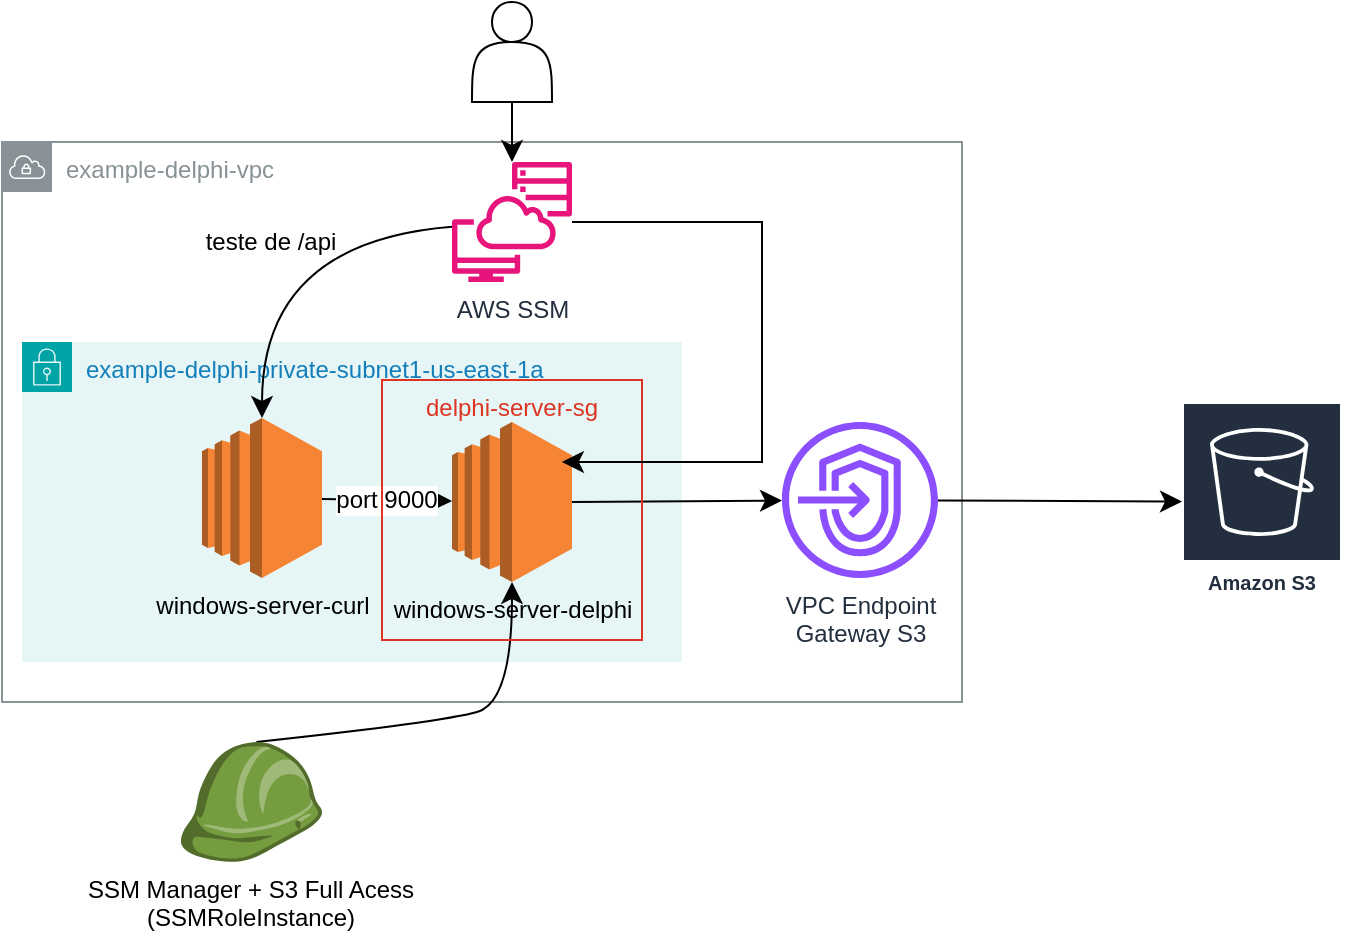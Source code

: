 <mxfile version="24.5.1" type="device">
  <diagram name="Página-1" id="G3RgjJ8MxY0WfwMHQoJw">
    <mxGraphModel dx="880" dy="476" grid="1" gridSize="10" guides="1" tooltips="1" connect="1" arrows="1" fold="1" page="1" pageScale="1" pageWidth="827" pageHeight="1169" math="0" shadow="0">
      <root>
        <mxCell id="0" />
        <mxCell id="1" parent="0" />
        <mxCell id="KPlFuskyVPOC9UpxTIkj-1" value="example-delphi-vpc" style="sketch=0;outlineConnect=0;gradientColor=none;html=1;whiteSpace=wrap;fontSize=12;fontStyle=0;shape=mxgraph.aws4.group;grIcon=mxgraph.aws4.group_vpc;strokeColor=#879196;fillColor=none;verticalAlign=top;align=left;spacingLeft=30;fontColor=#879196;dashed=0;" vertex="1" parent="1">
          <mxGeometry x="100" y="90" width="480" height="280" as="geometry" />
        </mxCell>
        <mxCell id="KPlFuskyVPOC9UpxTIkj-2" value="example-delphi-private-subnet1-us-east-1a" style="points=[[0,0],[0.25,0],[0.5,0],[0.75,0],[1,0],[1,0.25],[1,0.5],[1,0.75],[1,1],[0.75,1],[0.5,1],[0.25,1],[0,1],[0,0.75],[0,0.5],[0,0.25]];outlineConnect=0;gradientColor=none;html=1;whiteSpace=wrap;fontSize=12;fontStyle=0;container=1;pointerEvents=0;collapsible=0;recursiveResize=0;shape=mxgraph.aws4.group;grIcon=mxgraph.aws4.group_security_group;grStroke=0;strokeColor=#00A4A6;fillColor=#E6F6F7;verticalAlign=top;align=left;spacingLeft=30;fontColor=#147EBA;dashed=0;connectable=0;" vertex="1" parent="1">
          <mxGeometry x="110" y="190" width="330" height="160" as="geometry" />
        </mxCell>
        <mxCell id="KPlFuskyVPOC9UpxTIkj-3" value="Amazon S3" style="sketch=0;outlineConnect=0;fontColor=#232F3E;gradientColor=none;strokeColor=#ffffff;fillColor=#232F3E;dashed=0;verticalLabelPosition=middle;verticalAlign=bottom;align=center;html=1;whiteSpace=wrap;fontSize=10;fontStyle=1;spacing=3;shape=mxgraph.aws4.productIcon;prIcon=mxgraph.aws4.s3;" vertex="1" parent="1">
          <mxGeometry x="690" y="220" width="80" height="100" as="geometry" />
        </mxCell>
        <mxCell id="KPlFuskyVPOC9UpxTIkj-7" style="edgeStyle=none;curved=1;rounded=0;orthogonalLoop=1;jettySize=auto;html=1;fontSize=12;startSize=8;endSize=8;" edge="1" parent="1" source="KPlFuskyVPOC9UpxTIkj-4" target="KPlFuskyVPOC9UpxTIkj-3">
          <mxGeometry relative="1" as="geometry" />
        </mxCell>
        <mxCell id="KPlFuskyVPOC9UpxTIkj-4" value="VPC Endpoint&lt;br&gt;Gateway S3" style="sketch=0;outlineConnect=0;fontColor=#232F3E;gradientColor=none;fillColor=#8C4FFF;strokeColor=none;dashed=0;verticalLabelPosition=bottom;verticalAlign=top;align=center;html=1;fontSize=12;fontStyle=0;aspect=fixed;pointerEvents=1;shape=mxgraph.aws4.endpoints;" vertex="1" parent="1">
          <mxGeometry x="490" y="230" width="78" height="78" as="geometry" />
        </mxCell>
        <mxCell id="KPlFuskyVPOC9UpxTIkj-6" style="edgeStyle=none;curved=1;rounded=0;orthogonalLoop=1;jettySize=auto;html=1;exitX=1;exitY=0.5;exitDx=0;exitDy=0;exitPerimeter=0;fontSize=12;startSize=8;endSize=8;" edge="1" parent="1" source="KPlFuskyVPOC9UpxTIkj-5" target="KPlFuskyVPOC9UpxTIkj-4">
          <mxGeometry relative="1" as="geometry" />
        </mxCell>
        <mxCell id="KPlFuskyVPOC9UpxTIkj-5" value="windows-server-delphi" style="outlineConnect=0;dashed=0;verticalLabelPosition=bottom;verticalAlign=top;align=center;html=1;shape=mxgraph.aws3.ec2;fillColor=#F58534;gradientColor=none;" vertex="1" parent="1">
          <mxGeometry x="325" y="230" width="60" height="80" as="geometry" />
        </mxCell>
        <mxCell id="KPlFuskyVPOC9UpxTIkj-11" style="edgeStyle=none;curved=1;rounded=0;orthogonalLoop=1;jettySize=auto;html=1;exitX=0.5;exitY=1;exitDx=0;exitDy=0;fontSize=12;startSize=8;endSize=8;" edge="1" parent="1" source="KPlFuskyVPOC9UpxTIkj-8" target="KPlFuskyVPOC9UpxTIkj-9">
          <mxGeometry relative="1" as="geometry" />
        </mxCell>
        <mxCell id="KPlFuskyVPOC9UpxTIkj-8" value="" style="shape=actor;whiteSpace=wrap;html=1;" vertex="1" parent="1">
          <mxGeometry x="335" y="20" width="40" height="50" as="geometry" />
        </mxCell>
        <mxCell id="KPlFuskyVPOC9UpxTIkj-9" value="AWS SSM" style="sketch=0;outlineConnect=0;fontColor=#232F3E;gradientColor=none;fillColor=#E7157B;strokeColor=none;dashed=0;verticalLabelPosition=bottom;verticalAlign=top;align=center;html=1;fontSize=12;fontStyle=0;aspect=fixed;pointerEvents=1;shape=mxgraph.aws4.systems_manager_session_manager;" vertex="1" parent="1">
          <mxGeometry x="325" y="100" width="60" height="60" as="geometry" />
        </mxCell>
        <mxCell id="KPlFuskyVPOC9UpxTIkj-14" value="port 9000" style="edgeStyle=none;curved=1;rounded=0;orthogonalLoop=1;jettySize=auto;html=1;fontSize=12;startSize=8;endSize=8;" edge="1" parent="1" source="KPlFuskyVPOC9UpxTIkj-12" target="KPlFuskyVPOC9UpxTIkj-5">
          <mxGeometry relative="1" as="geometry" />
        </mxCell>
        <mxCell id="KPlFuskyVPOC9UpxTIkj-12" value="windows-server-curl" style="outlineConnect=0;dashed=0;verticalLabelPosition=bottom;verticalAlign=top;align=center;html=1;shape=mxgraph.aws3.ec2;fillColor=#F58534;gradientColor=none;" vertex="1" parent="1">
          <mxGeometry x="200" y="228" width="60" height="80" as="geometry" />
        </mxCell>
        <mxCell id="KPlFuskyVPOC9UpxTIkj-13" value="teste de /api" style="edgeStyle=none;curved=1;rounded=0;orthogonalLoop=1;jettySize=auto;html=1;entryX=0.5;entryY=0;entryDx=0;entryDy=0;entryPerimeter=0;fontSize=12;startSize=8;endSize=8;" edge="1" parent="1" source="KPlFuskyVPOC9UpxTIkj-9" target="KPlFuskyVPOC9UpxTIkj-12">
          <mxGeometry relative="1" as="geometry">
            <Array as="points">
              <mxPoint x="230" y="140" />
            </Array>
          </mxGeometry>
        </mxCell>
        <mxCell id="KPlFuskyVPOC9UpxTIkj-18" style="edgeStyle=none;curved=1;rounded=0;orthogonalLoop=1;jettySize=auto;html=1;exitX=0.54;exitY=0;exitDx=0;exitDy=0;exitPerimeter=0;fontSize=12;startSize=8;endSize=8;" edge="1" parent="1" source="KPlFuskyVPOC9UpxTIkj-15" target="KPlFuskyVPOC9UpxTIkj-5">
          <mxGeometry relative="1" as="geometry">
            <Array as="points">
              <mxPoint x="320" y="380" />
              <mxPoint x="355" y="370" />
            </Array>
          </mxGeometry>
        </mxCell>
        <mxCell id="KPlFuskyVPOC9UpxTIkj-15" value="SSM Manager + S3 Full Acess&lt;br&gt;(SSMRoleInstance)" style="outlineConnect=0;dashed=0;verticalLabelPosition=bottom;verticalAlign=top;align=center;html=1;shape=mxgraph.aws3.role;fillColor=#759C3E;gradientColor=none;" vertex="1" parent="1">
          <mxGeometry x="188.68" y="390" width="71.32" height="60" as="geometry" />
        </mxCell>
        <mxCell id="KPlFuskyVPOC9UpxTIkj-19" value="delphi-server-sg" style="fillColor=none;strokeColor=#DD3522;verticalAlign=top;fontStyle=0;fontColor=#DD3522;whiteSpace=wrap;html=1;" vertex="1" parent="1">
          <mxGeometry x="290" y="209" width="130" height="130" as="geometry" />
        </mxCell>
        <mxCell id="KPlFuskyVPOC9UpxTIkj-20" style="edgeStyle=none;curved=0;rounded=0;orthogonalLoop=1;jettySize=auto;html=1;entryX=0.692;entryY=0.315;entryDx=0;entryDy=0;entryPerimeter=0;fontSize=12;startSize=8;endSize=8;" edge="1" parent="1" source="KPlFuskyVPOC9UpxTIkj-9" target="KPlFuskyVPOC9UpxTIkj-19">
          <mxGeometry relative="1" as="geometry">
            <Array as="points">
              <mxPoint x="480" y="130" />
              <mxPoint x="480" y="250" />
            </Array>
          </mxGeometry>
        </mxCell>
      </root>
    </mxGraphModel>
  </diagram>
</mxfile>
